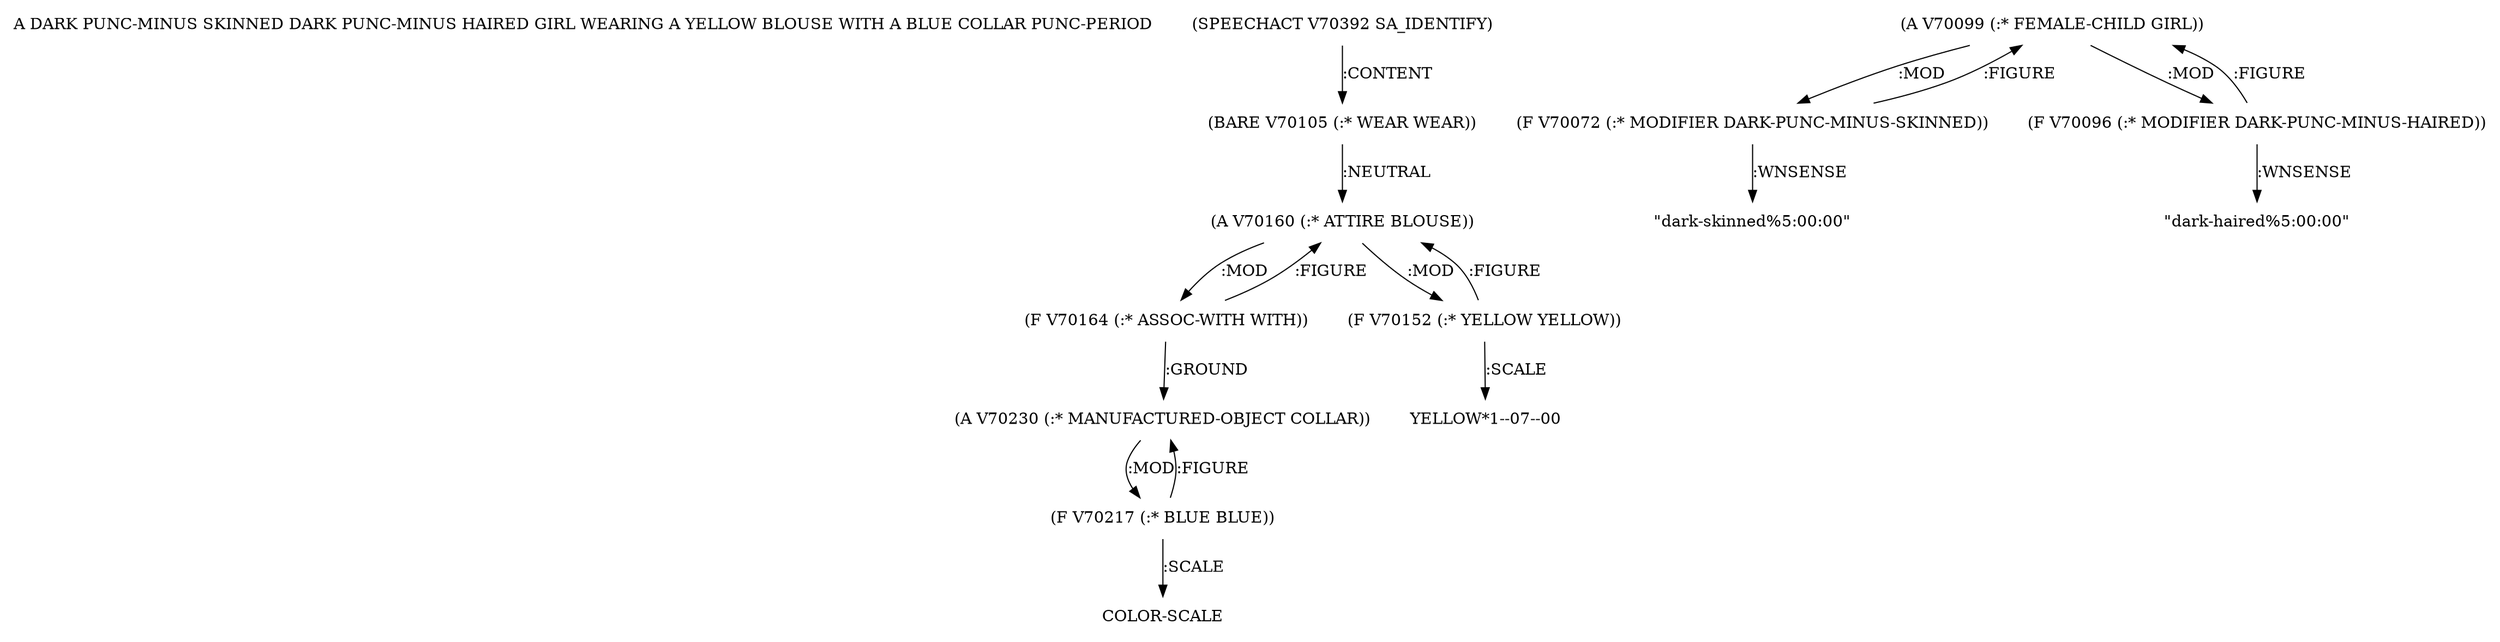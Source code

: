 digraph Terms {
  node [shape=none]
  "A DARK PUNC-MINUS SKINNED DARK PUNC-MINUS HAIRED GIRL WEARING A YELLOW BLOUSE WITH A BLUE COLLAR PUNC-PERIOD"
  "V70392" [label="(SPEECHACT V70392 SA_IDENTIFY)"]
  "V70392" -> "V70105" [label=":CONTENT"]
  "V70105" [label="(BARE V70105 (:* WEAR WEAR))"]
  "V70105" -> "V70160" [label=":NEUTRAL"]
  "V70160" [label="(A V70160 (:* ATTIRE BLOUSE))"]
  "V70160" -> "V70164" [label=":MOD"]
  "V70160" -> "V70152" [label=":MOD"]
  "V70152" [label="(F V70152 (:* YELLOW YELLOW))"]
  "V70152" -> "V70160" [label=":FIGURE"]
  "V70152" -> "NT78918" [label=":SCALE"]
  "NT78918" [label="YELLOW*1--07--00"]
  "V70164" [label="(F V70164 (:* ASSOC-WITH WITH))"]
  "V70164" -> "V70230" [label=":GROUND"]
  "V70164" -> "V70160" [label=":FIGURE"]
  "V70230" [label="(A V70230 (:* MANUFACTURED-OBJECT COLLAR))"]
  "V70230" -> "V70217" [label=":MOD"]
  "V70217" [label="(F V70217 (:* BLUE BLUE))"]
  "V70217" -> "V70230" [label=":FIGURE"]
  "V70217" -> "NT78919" [label=":SCALE"]
  "NT78919" [label="COLOR-SCALE"]
  "V70099" [label="(A V70099 (:* FEMALE-CHILD GIRL))"]
  "V70099" -> "V70072" [label=":MOD"]
  "V70099" -> "V70096" [label=":MOD"]
  "V70072" [label="(F V70072 (:* MODIFIER DARK-PUNC-MINUS-SKINNED))"]
  "V70072" -> "V70099" [label=":FIGURE"]
  "V70072" -> "NT78920" [label=":WNSENSE"]
  "NT78920" [label="\"dark-skinned%5:00:00\""]
  "V70096" [label="(F V70096 (:* MODIFIER DARK-PUNC-MINUS-HAIRED))"]
  "V70096" -> "V70099" [label=":FIGURE"]
  "V70096" -> "NT78921" [label=":WNSENSE"]
  "NT78921" [label="\"dark-haired%5:00:00\""]
}
